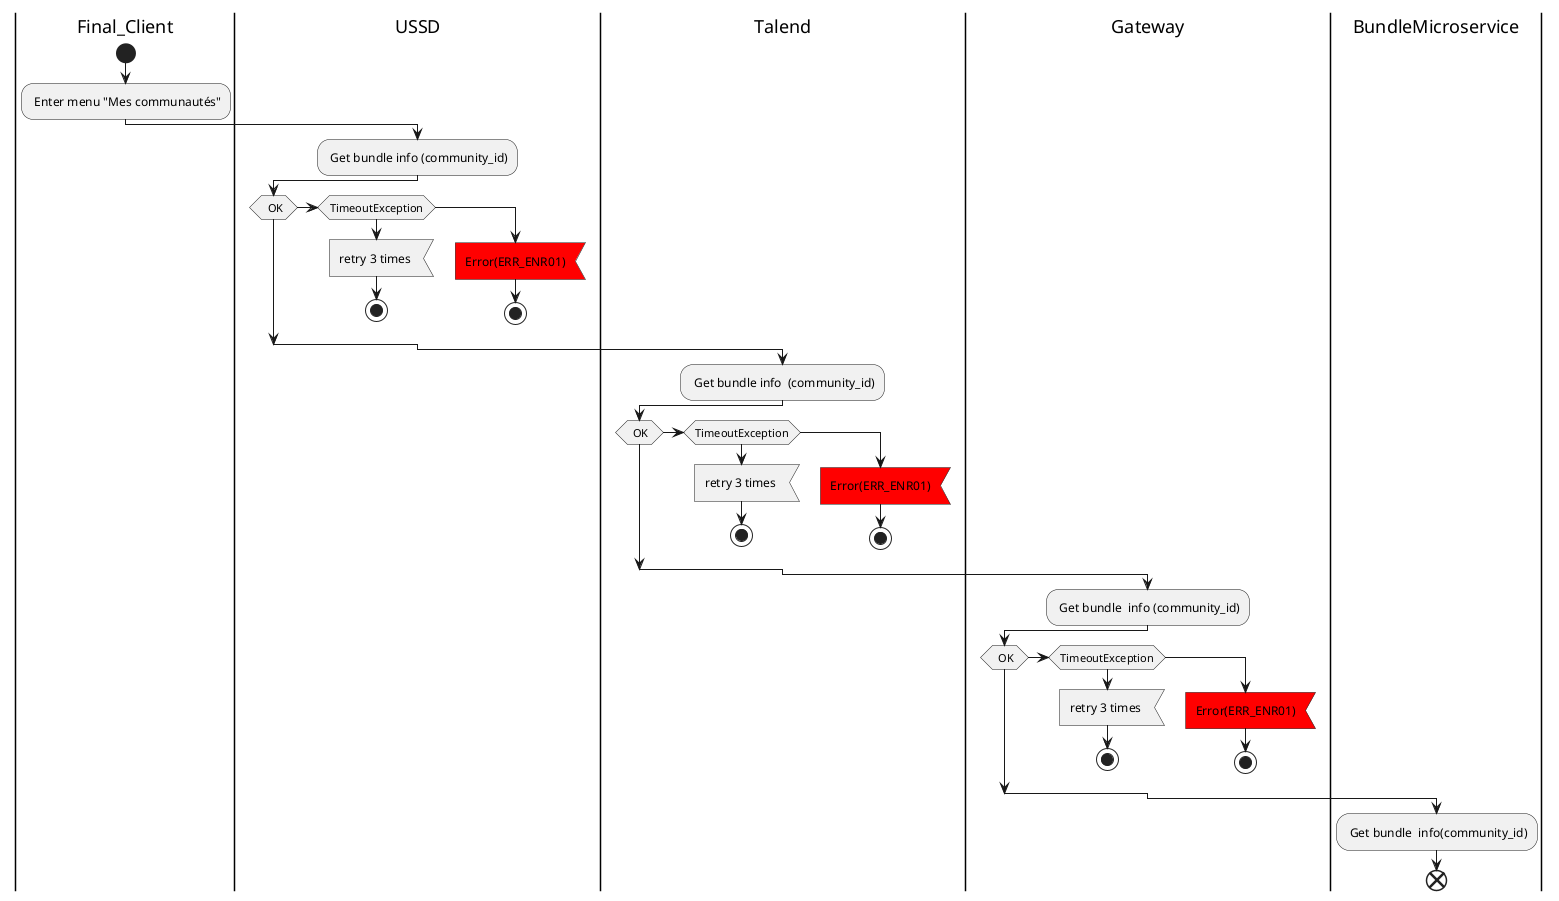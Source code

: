 @startuml

|Final_Client|
start
: Enter menu "Mes communautés";
|USSD|
: Get bundle info (community_id);
If ( OK) then
    else if (TimeoutException)
    :retry 3 times <
    stop
    else
    #red:Error(ERR_ENR01)<
    stop
endif
|Talend|
: Get bundle info  (community_id);
If ( OK) then
    else if (TimeoutException)
    :retry 3 times <
    stop
    else
    #red:Error(ERR_ENR01)<
    stop
endif
|Gateway|
: Get bundle  info (community_id);
If ( OK) then
    else if (TimeoutException)
    :retry 3 times <
    stop
    else
    #red:Error(ERR_ENR01)<
    stop
endif
|BundleMicroservice|
: Get bundle  info(community_id);

end
@enduml